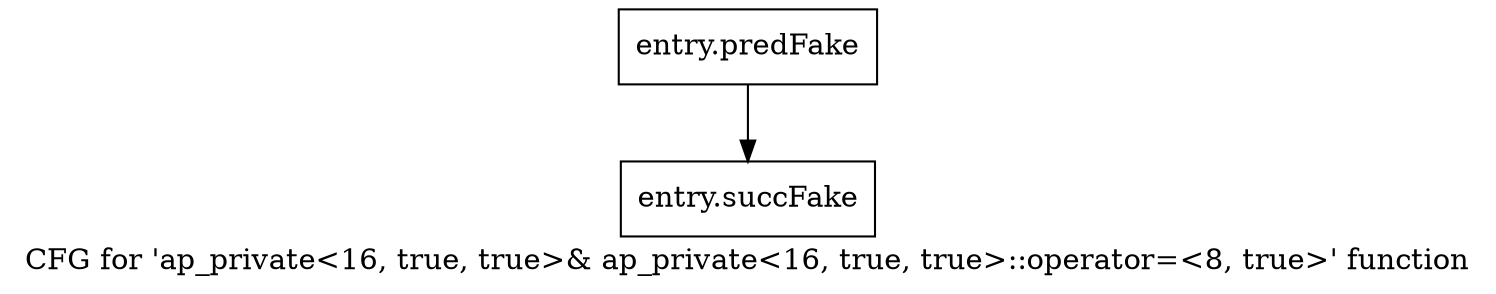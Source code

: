 digraph "CFG for 'ap_private\<16, true, true\>& ap_private\<16, true, true\>::operator=\<8, true\>' function" {
	label="CFG for 'ap_private\<16, true, true\>& ap_private\<16, true, true\>::operator=\<8, true\>' function";

	Node0x3e49ea0 [shape=record,filename="",linenumber="",label="{entry.predFake}"];
	Node0x3e49ea0 -> Node0x3ee0140[ callList="" memoryops="" filename="/tools/Xilinx/Vitis_HLS/2022.1/include/etc/ap_private.h" execusionnum="12800"];
	Node0x3ee0140 [shape=record,filename="/tools/Xilinx/Vitis_HLS/2022.1/include/etc/ap_private.h",linenumber="1509",label="{entry.succFake}"];
}
